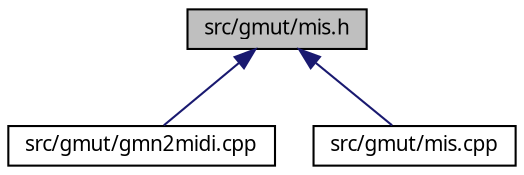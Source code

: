 digraph "src/gmut/mis.h"
{
  edge [fontname="Sans",fontsize="10",labelfontname="Sans",labelfontsize="10"];
  node [fontname="Sans",fontsize="10",shape=record];
  Node5 [label="src/gmut/mis.h",height=0.2,width=0.4,color="black", fillcolor="grey75", style="filled", fontcolor="black"];
  Node5 -> Node6 [dir="back",color="midnightblue",fontsize="10",style="solid",fontname="Sans"];
  Node6 [label="src/gmut/gmn2midi.cpp",height=0.2,width=0.4,color="black", fillcolor="white", style="filled",URL="$d4/d21/gmn2midi_8cpp.html"];
  Node5 -> Node7 [dir="back",color="midnightblue",fontsize="10",style="solid",fontname="Sans"];
  Node7 [label="src/gmut/mis.cpp",height=0.2,width=0.4,color="black", fillcolor="white", style="filled",URL="$d4/df2/mis_8cpp.html"];
}
